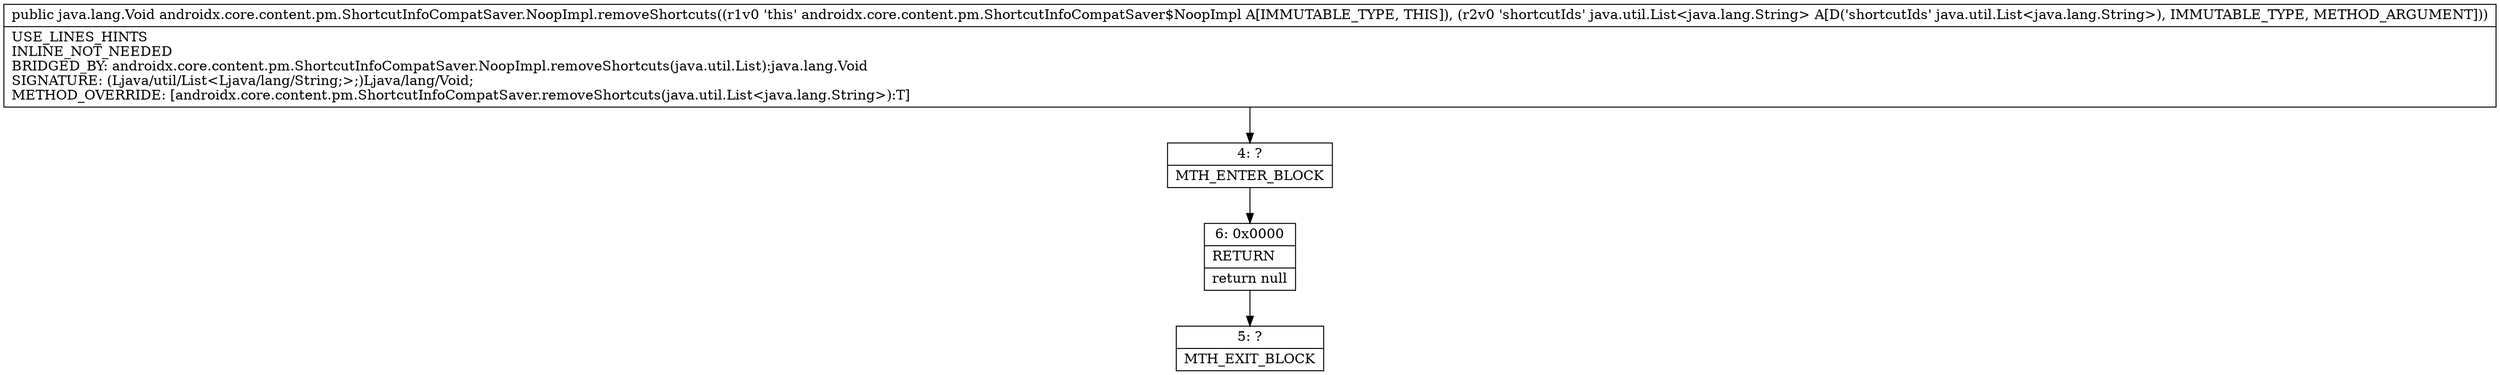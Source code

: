 digraph "CFG forandroidx.core.content.pm.ShortcutInfoCompatSaver.NoopImpl.removeShortcuts(Ljava\/util\/List;)Ljava\/lang\/Void;" {
Node_4 [shape=record,label="{4\:\ ?|MTH_ENTER_BLOCK\l}"];
Node_6 [shape=record,label="{6\:\ 0x0000|RETURN\l|return null\l}"];
Node_5 [shape=record,label="{5\:\ ?|MTH_EXIT_BLOCK\l}"];
MethodNode[shape=record,label="{public java.lang.Void androidx.core.content.pm.ShortcutInfoCompatSaver.NoopImpl.removeShortcuts((r1v0 'this' androidx.core.content.pm.ShortcutInfoCompatSaver$NoopImpl A[IMMUTABLE_TYPE, THIS]), (r2v0 'shortcutIds' java.util.List\<java.lang.String\> A[D('shortcutIds' java.util.List\<java.lang.String\>), IMMUTABLE_TYPE, METHOD_ARGUMENT]))  | USE_LINES_HINTS\lINLINE_NOT_NEEDED\lBRIDGED_BY: androidx.core.content.pm.ShortcutInfoCompatSaver.NoopImpl.removeShortcuts(java.util.List):java.lang.Void\lSIGNATURE: (Ljava\/util\/List\<Ljava\/lang\/String;\>;)Ljava\/lang\/Void;\lMETHOD_OVERRIDE: [androidx.core.content.pm.ShortcutInfoCompatSaver.removeShortcuts(java.util.List\<java.lang.String\>):T]\l}"];
MethodNode -> Node_4;Node_4 -> Node_6;
Node_6 -> Node_5;
}

